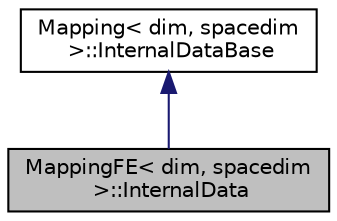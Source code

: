 digraph "MappingFE&lt; dim, spacedim &gt;::InternalData"
{
 // LATEX_PDF_SIZE
  edge [fontname="Helvetica",fontsize="10",labelfontname="Helvetica",labelfontsize="10"];
  node [fontname="Helvetica",fontsize="10",shape=record];
  Node1 [label="MappingFE\< dim, spacedim\l \>::InternalData",height=0.2,width=0.4,color="black", fillcolor="grey75", style="filled", fontcolor="black",tooltip=" "];
  Node2 -> Node1 [dir="back",color="midnightblue",fontsize="10",style="solid",fontname="Helvetica"];
  Node2 [label="Mapping\< dim, spacedim\l \>::InternalDataBase",height=0.2,width=0.4,color="black", fillcolor="white", style="filled",URL="$classMapping_1_1InternalDataBase.html",tooltip=" "];
}
